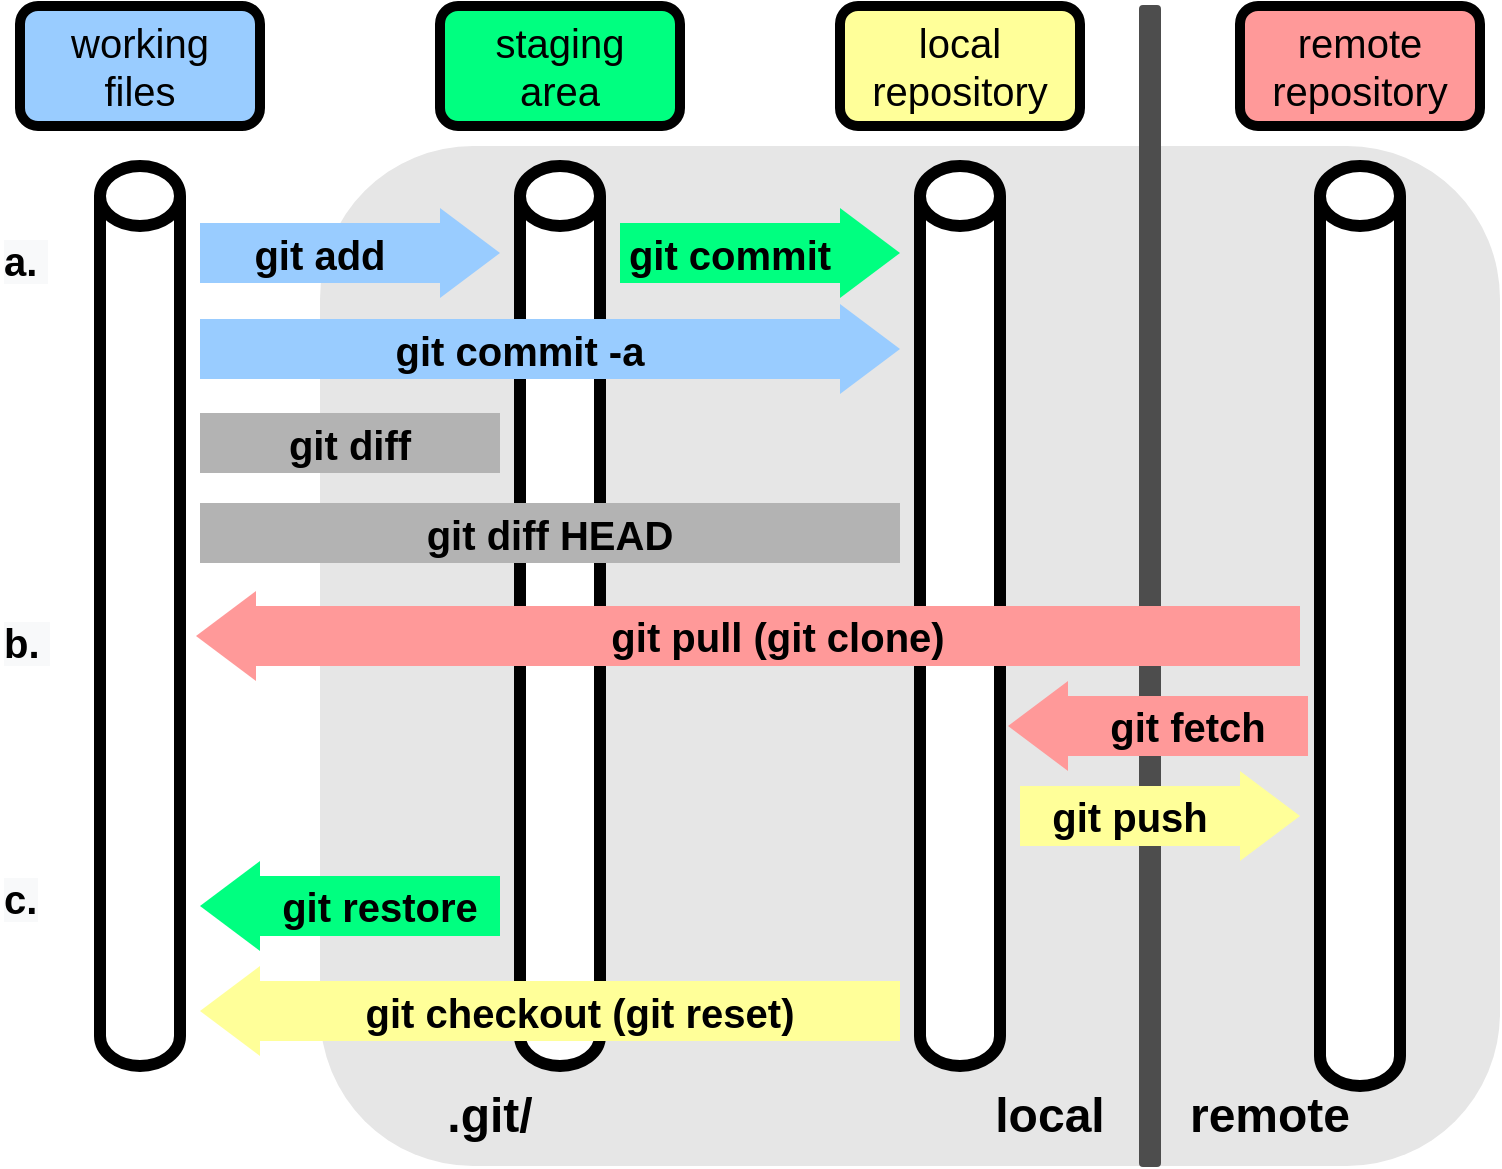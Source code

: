<mxfile version="13.9.9" type="device"><diagram id="C5RBs43oDa-KdzZeNtuy" name="Page-1"><mxGraphModel dx="1330" dy="2383" grid="1" gridSize="10" guides="1" tooltips="1" connect="1" arrows="1" fold="1" page="1" pageScale="1" pageWidth="1200" pageHeight="1600" math="0" shadow="0"><root><mxCell id="WIyWlLk6GJQsqaUBKTNV-0"/><mxCell id="WIyWlLk6GJQsqaUBKTNV-1" parent="WIyWlLk6GJQsqaUBKTNV-0"/><mxCell id="c2VlChyeRppm7i1hDqei-0" value="" style="rounded=1;whiteSpace=wrap;html=1;strokeColor=none;fillColor=#E6E6E6;" parent="WIyWlLk6GJQsqaUBKTNV-1" vertex="1"><mxGeometry x="320" y="70" width="590" height="510" as="geometry"/></mxCell><mxCell id="OGnfmqryNpcsbKa52VGe-9" value="" style="rounded=1;whiteSpace=wrap;html=1;fillColor=#4D4D4D;strokeColor=#4D4D4D;" vertex="1" parent="WIyWlLk6GJQsqaUBKTNV-1"><mxGeometry x="730" width="10" height="580" as="geometry"/></mxCell><mxCell id="c2VlChyeRppm7i1hDqei-1" value="&lt;b&gt;&lt;font style=&quot;font-size: 24px&quot;&gt;.git/&lt;/font&gt;&lt;/b&gt;" style="rounded=1;whiteSpace=wrap;html=1;strokeWidth=5;strokeColor=none;fillColor=none;" parent="WIyWlLk6GJQsqaUBKTNV-1" vertex="1"><mxGeometry x="370" y="535" width="70" height="40" as="geometry"/></mxCell><mxCell id="c2VlChyeRppm7i1hDqei-2" value="" style="group" parent="WIyWlLk6GJQsqaUBKTNV-1" vertex="1" connectable="0"><mxGeometry x="440" y="55" width="140" height="45" as="geometry"/></mxCell><mxCell id="c2VlChyeRppm7i1hDqei-3" value="" style="group" parent="c2VlChyeRppm7i1hDqei-2" vertex="1" connectable="0"><mxGeometry x="60" y="46" width="110" height="45" as="geometry"/></mxCell><mxCell id="c2VlChyeRppm7i1hDqei-4" value="&lt;b style=&quot;font-family: &amp;#34;helvetica&amp;#34; ; font-size: 20px&quot;&gt;git commit&lt;/b&gt;" style="rounded=0;whiteSpace=wrap;html=1;fillColor=#00FF80;strokeColor=none;" parent="c2VlChyeRppm7i1hDqei-3" vertex="1"><mxGeometry x="-30" y="7.5" width="110" height="30" as="geometry"/></mxCell><mxCell id="c2VlChyeRppm7i1hDqei-5" value="" style="triangle;whiteSpace=wrap;html=1;fillColor=#00FF80;strokeColor=none;" parent="c2VlChyeRppm7i1hDqei-3" vertex="1"><mxGeometry x="80" width="30" height="45" as="geometry"/></mxCell><mxCell id="c2VlChyeRppm7i1hDqei-6" value="&lt;span style=&quot;font-size: 20px&quot;&gt;staging&lt;br&gt;area&lt;/span&gt;" style="rounded=1;whiteSpace=wrap;html=1;strokeWidth=5;fillColor=#00FF80;" parent="WIyWlLk6GJQsqaUBKTNV-1" vertex="1"><mxGeometry x="380" width="120" height="60" as="geometry"/></mxCell><mxCell id="c2VlChyeRppm7i1hDqei-7" value="&lt;span style=&quot;font-size: 20px&quot;&gt;local repository&lt;/span&gt;" style="rounded=1;whiteSpace=wrap;html=1;strokeWidth=5;fillColor=#FFFF99;" parent="WIyWlLk6GJQsqaUBKTNV-1" vertex="1"><mxGeometry x="580" width="120" height="60" as="geometry"/></mxCell><mxCell id="c2VlChyeRppm7i1hDqei-8" value="&lt;span style=&quot;font-size: 20px&quot;&gt;remote repository&lt;/span&gt;" style="rounded=1;whiteSpace=wrap;html=1;strokeWidth=5;fillColor=#FF9999;" parent="WIyWlLk6GJQsqaUBKTNV-1" vertex="1"><mxGeometry x="780" width="120" height="60" as="geometry"/></mxCell><mxCell id="c2VlChyeRppm7i1hDqei-9" value="" style="shape=cylinder3;whiteSpace=wrap;html=1;boundedLbl=1;backgroundOutline=1;size=15;rounded=0;strokeWidth=6;" parent="WIyWlLk6GJQsqaUBKTNV-1" vertex="1"><mxGeometry x="820" y="80" width="40" height="460" as="geometry"/></mxCell><mxCell id="c2VlChyeRppm7i1hDqei-10" value="" style="shape=cylinder3;whiteSpace=wrap;html=1;boundedLbl=1;backgroundOutline=1;size=15;rounded=0;strokeWidth=6;" parent="WIyWlLk6GJQsqaUBKTNV-1" vertex="1"><mxGeometry x="620" y="80" width="40" height="450" as="geometry"/></mxCell><mxCell id="c2VlChyeRppm7i1hDqei-11" value="" style="shape=cylinder3;whiteSpace=wrap;html=1;boundedLbl=1;backgroundOutline=1;size=15;rounded=0;strokeWidth=6;" parent="WIyWlLk6GJQsqaUBKTNV-1" vertex="1"><mxGeometry x="420" y="80" width="40" height="450" as="geometry"/></mxCell><mxCell id="c2VlChyeRppm7i1hDqei-12" value="" style="group" parent="WIyWlLk6GJQsqaUBKTNV-1" vertex="1" connectable="0"><mxGeometry x="300" y="101" width="110" height="45" as="geometry"/></mxCell><mxCell id="c2VlChyeRppm7i1hDqei-13" value="&lt;b style=&quot;font-family: &amp;#34;helvetica&amp;#34; ; font-size: 20px&quot;&gt;git add&lt;/b&gt;" style="rounded=0;whiteSpace=wrap;html=1;fillColor=#99CCFF;strokeColor=none;" parent="c2VlChyeRppm7i1hDqei-12" vertex="1"><mxGeometry x="-40" y="7.5" width="120" height="30" as="geometry"/></mxCell><mxCell id="c2VlChyeRppm7i1hDqei-14" value="" style="triangle;whiteSpace=wrap;html=1;fillColor=#99CCFF;strokeColor=none;" parent="c2VlChyeRppm7i1hDqei-12" vertex="1"><mxGeometry x="80" width="30" height="45" as="geometry"/></mxCell><mxCell id="c2VlChyeRppm7i1hDqei-15" value="" style="group" parent="WIyWlLk6GJQsqaUBKTNV-1" vertex="1" connectable="0"><mxGeometry x="500" y="151" width="110" height="45" as="geometry"/></mxCell><mxCell id="c2VlChyeRppm7i1hDqei-16" value="" style="group" parent="c2VlChyeRppm7i1hDqei-15" vertex="1" connectable="0"><mxGeometry x="-240" width="350" height="45" as="geometry"/></mxCell><mxCell id="c2VlChyeRppm7i1hDqei-18" value="&lt;b style=&quot;font-family: &amp;#34;helvetica&amp;#34; ; font-size: 20px&quot;&gt;git commit -a&lt;/b&gt;" style="rounded=0;whiteSpace=wrap;html=1;fillColor=#99CCFF;strokeColor=none;" parent="c2VlChyeRppm7i1hDqei-16" vertex="1"><mxGeometry y="5.5" width="320" height="30" as="geometry"/></mxCell><mxCell id="c2VlChyeRppm7i1hDqei-19" value="&lt;span style=&quot;color: rgba(0 , 0 , 0 , 0) ; font-family: monospace ; font-size: 0px&quot;&gt;%3CmxGraphModel%3E%3Croot%3E%3CmxCell%20id%3D%220%22%2F%3E%3CmxCell%20id%3D%221%22%20parent%3D%220%22%2F%3E%3CmxCell%20id%3D%222%22%20value%3D%22%22%20style%3D%22group%22%20vertex%3D%221%22%20connectable%3D%220%22%20parent%3D%221%22%3E%3CmxGeometry%20x%3D%22500%22%20y%3D%22170%22%20width%3D%22110%22%20height%3D%2245%22%20as%3D%22geometry%22%2F%3E%3C%2FmxCell%3E%3CmxCell%20id%3D%223%22%20value%3D%22%22%20style%3D%22rounded%3D0%3BwhiteSpace%3Dwrap%3Bhtml%3D1%3BfillColor%3D%23dae8fc%3BstrokeColor%3Dnone%3B%22%20vertex%3D%221%22%20parent%3D%222%22%3E%3CmxGeometry%20x%3D%22-240%22%20y%3D%227.5%22%20width%3D%22320%22%20height%3D%2230%22%20as%3D%22geometry%22%2F%3E%3C%2FmxCell%3E%3CmxCell%20id%3D%224%22%20value%3D%22%22%20style%3D%22triangle%3BwhiteSpace%3Dwrap%3Bhtml%3D1%3BfillColor%3D%23dae8fc%3BstrokeColor%3Dnone%3B%22%20vertex%3D%221%22%20parent%3D%222%22%3E%3CmxGeometry%20x%3D%2280%22%20width%3D%2230%22%20height%3D%2245%22%20as%3D%22geometry%22%2F%3E%3C%2FmxCell%3E%3C%2Froot%3E%3C%2FmxGraphModel%3E&lt;/span&gt;" style="triangle;whiteSpace=wrap;html=1;fillColor=#99CCFF;strokeColor=none;" parent="c2VlChyeRppm7i1hDqei-16" vertex="1"><mxGeometry x="320" y="-2" width="30" height="45" as="geometry"/></mxCell><mxCell id="c2VlChyeRppm7i1hDqei-20" value="&lt;b style=&quot;font-family: &amp;#34;helvetica&amp;#34; ; font-size: 20px&quot;&gt;git diff&lt;/b&gt;" style="rounded=0;whiteSpace=wrap;html=1;fillColor=#B3B3B3;strokeColor=none;" parent="WIyWlLk6GJQsqaUBKTNV-1" vertex="1"><mxGeometry x="260" y="203.5" width="150" height="30" as="geometry"/></mxCell><mxCell id="c2VlChyeRppm7i1hDqei-21" value="" style="shape=cylinder3;whiteSpace=wrap;html=1;boundedLbl=1;backgroundOutline=1;size=15;rounded=0;strokeWidth=6;" parent="WIyWlLk6GJQsqaUBKTNV-1" vertex="1"><mxGeometry x="210" y="80" width="40" height="450" as="geometry"/></mxCell><mxCell id="c2VlChyeRppm7i1hDqei-22" value="&lt;font style=&quot;font-size: 20px&quot;&gt;working &lt;br&gt;files&lt;/font&gt;" style="rounded=1;whiteSpace=wrap;html=1;strokeWidth=5;fillColor=#99CCFF;" parent="WIyWlLk6GJQsqaUBKTNV-1" vertex="1"><mxGeometry x="170" width="120" height="60" as="geometry"/></mxCell><mxCell id="c2VlChyeRppm7i1hDqei-24" value="&lt;b style=&quot;font-family: &amp;#34;helvetica&amp;#34; ; font-size: 20px&quot;&gt;git diff HEAD&lt;/b&gt;" style="rounded=0;whiteSpace=wrap;html=1;fillColor=#B3B3B3;strokeColor=none;" parent="WIyWlLk6GJQsqaUBKTNV-1" vertex="1"><mxGeometry x="260" y="248.5" width="350" height="30" as="geometry"/></mxCell><mxCell id="c2VlChyeRppm7i1hDqei-26" style="edgeStyle=orthogonalEdgeStyle;rounded=0;orthogonalLoop=1;jettySize=auto;html=1;exitX=0.5;exitY=1;exitDx=0;exitDy=0;exitPerimeter=0;strokeColor=#D5E8D4;strokeWidth=2;" parent="WIyWlLk6GJQsqaUBKTNV-1" source="c2VlChyeRppm7i1hDqei-21" target="c2VlChyeRppm7i1hDqei-21" edge="1"><mxGeometry relative="1" as="geometry"/></mxCell><mxCell id="EB-zF-l_XZ56bX5jG0nV-0" value="&lt;b style=&quot;color: rgb(0 , 0 , 0) ; font-style: normal ; letter-spacing: normal ; text-align: center ; text-indent: 0px ; text-transform: none ; word-spacing: 0px ; background-color: rgb(248 , 249 , 250) ; font-family: &amp;#34;helvetica&amp;#34; ; font-size: 20px&quot;&gt;a.&amp;nbsp;&lt;br&gt;&lt;/b&gt;" style="text;whiteSpace=wrap;html=1;" parent="WIyWlLk6GJQsqaUBKTNV-1" vertex="1"><mxGeometry x="160" y="108.5" width="20" height="30" as="geometry"/></mxCell><mxCell id="EB-zF-l_XZ56bX5jG0nV-2" value="&lt;b style=&quot;color: rgb(0 , 0 , 0) ; font-style: normal ; letter-spacing: normal ; text-align: center ; text-indent: 0px ; text-transform: none ; word-spacing: 0px ; background-color: rgb(248 , 249 , 250) ; font-family: &amp;#34;helvetica&amp;#34; ; font-size: 20px&quot;&gt;b.&amp;nbsp;&lt;br&gt;&lt;/b&gt;" style="text;whiteSpace=wrap;html=1;" parent="WIyWlLk6GJQsqaUBKTNV-1" vertex="1"><mxGeometry x="160" y="300" width="20" height="30" as="geometry"/></mxCell><mxCell id="EB-zF-l_XZ56bX5jG0nV-3" value="&lt;b style=&quot;color: rgb(0 , 0 , 0) ; font-style: normal ; letter-spacing: normal ; text-align: center ; text-indent: 0px ; text-transform: none ; word-spacing: 0px ; background-color: rgb(248 , 249 , 250) ; font-family: &amp;#34;helvetica&amp;#34; ; font-size: 20px&quot;&gt;c.&lt;br&gt;&lt;/b&gt;" style="text;whiteSpace=wrap;html=1;" parent="WIyWlLk6GJQsqaUBKTNV-1" vertex="1"><mxGeometry x="160" y="427.5" width="20" height="30" as="geometry"/></mxCell><mxCell id="OGnfmqryNpcsbKa52VGe-0" value="&lt;b style=&quot;font-family: &amp;#34;helvetica&amp;#34; ; font-size: 20px&quot;&gt;git pull (git clone)&lt;/b&gt;" style="rounded=0;whiteSpace=wrap;html=1;fillColor=#FF9999;strokeColor=none;" vertex="1" parent="WIyWlLk6GJQsqaUBKTNV-1"><mxGeometry x="288" y="300" width="522" height="30" as="geometry"/></mxCell><mxCell id="OGnfmqryNpcsbKa52VGe-1" value="&lt;span style=&quot;color: rgba(0 , 0 , 0 , 0) ; font-family: monospace ; font-size: 0px&quot;&gt;%3CmxGraphModel%3E%3Croot%3E%3CmxCell%20id%3D%220%22%2F%3E%3CmxCell%20id%3D%221%22%20parent%3D%220%22%2F%3E%3CmxCell%20id%3D%222%22%20value%3D%22%22%20style%3D%22group%22%20vertex%3D%221%22%20connectable%3D%220%22%20parent%3D%221%22%3E%3CmxGeometry%20x%3D%22500%22%20y%3D%22170%22%20width%3D%22110%22%20height%3D%2245%22%20as%3D%22geometry%22%2F%3E%3C%2FmxCell%3E%3CmxCell%20id%3D%223%22%20value%3D%22%22%20style%3D%22rounded%3D0%3BwhiteSpace%3Dwrap%3Bhtml%3D1%3BfillColor%3D%23dae8fc%3BstrokeColor%3Dnone%3B%22%20vertex%3D%221%22%20parent%3D%222%22%3E%3CmxGeometry%20x%3D%22-240%22%20y%3D%227.5%22%20width%3D%22320%22%20height%3D%2230%22%20as%3D%22geometry%22%2F%3E%3C%2FmxCell%3E%3CmxCell%20id%3D%224%22%20value%3D%22%22%20style%3D%22triangle%3BwhiteSpace%3Dwrap%3Bhtml%3D1%3BfillColor%3D%23dae8fc%3BstrokeColor%3Dnone%3B%22%20vertex%3D%221%22%20parent%3D%222%22%3E%3CmxGeometry%20x%3D%2280%22%20width%3D%2230%22%20height%3D%2245%22%20as%3D%22geometry%22%2F%3E%3C%2FmxCell%3E%3C%2Froot%3E%3C%2FmxGraphModel%3E&lt;/span&gt;" style="triangle;whiteSpace=wrap;html=1;fillColor=#FF9999;direction=west;strokeColor=none;" vertex="1" parent="WIyWlLk6GJQsqaUBKTNV-1"><mxGeometry x="258" y="292.5" width="30" height="45" as="geometry"/></mxCell><mxCell id="OGnfmqryNpcsbKa52VGe-2" value="&lt;b style=&quot;font-family: &amp;#34;helvetica&amp;#34; ; font-size: 20px&quot;&gt;git fetch&lt;/b&gt;" style="rounded=0;whiteSpace=wrap;html=1;fillColor=#FF9999;strokeColor=none;" vertex="1" parent="WIyWlLk6GJQsqaUBKTNV-1"><mxGeometry x="694" y="345" width="120" height="30" as="geometry"/></mxCell><mxCell id="OGnfmqryNpcsbKa52VGe-3" value="&lt;span style=&quot;color: rgba(0 , 0 , 0 , 0) ; font-family: monospace ; font-size: 0px&quot;&gt;%3CmxGraphModel%3E%3Croot%3E%3CmxCell%20id%3D%220%22%2F%3E%3CmxCell%20id%3D%221%22%20parent%3D%220%22%2F%3E%3CmxCell%20id%3D%222%22%20value%3D%22%22%20style%3D%22group%22%20vertex%3D%221%22%20connectable%3D%220%22%20parent%3D%221%22%3E%3CmxGeometry%20x%3D%22500%22%20y%3D%22170%22%20width%3D%22110%22%20height%3D%2245%22%20as%3D%22geometry%22%2F%3E%3C%2FmxCell%3E%3CmxCell%20id%3D%223%22%20value%3D%22%22%20style%3D%22rounded%3D0%3BwhiteSpace%3Dwrap%3Bhtml%3D1%3BfillColor%3D%23dae8fc%3BstrokeColor%3Dnone%3B%22%20vertex%3D%221%22%20parent%3D%222%22%3E%3CmxGeometry%20x%3D%22-240%22%20y%3D%227.5%22%20width%3D%22320%22%20height%3D%2230%22%20as%3D%22geometry%22%2F%3E%3C%2FmxCell%3E%3CmxCell%20id%3D%224%22%20value%3D%22%22%20style%3D%22triangle%3BwhiteSpace%3Dwrap%3Bhtml%3D1%3BfillColor%3D%23dae8fc%3BstrokeColor%3Dnone%3B%22%20vertex%3D%221%22%20parent%3D%222%22%3E%3CmxGeometry%20x%3D%2280%22%20width%3D%2230%22%20height%3D%2245%22%20as%3D%22geometry%22%2F%3E%3C%2FmxCell%3E%3C%2Froot%3E%3C%2FmxGraphModel%3E&lt;/span&gt;" style="triangle;whiteSpace=wrap;html=1;fillColor=#FF9999;direction=west;strokeColor=none;" vertex="1" parent="WIyWlLk6GJQsqaUBKTNV-1"><mxGeometry x="664" y="337.5" width="30" height="45" as="geometry"/></mxCell><mxCell id="OGnfmqryNpcsbKa52VGe-4" value="&lt;b style=&quot;font-family: &amp;#34;helvetica&amp;#34; ; font-size: 20px&quot;&gt;git push&lt;/b&gt;" style="rounded=0;whiteSpace=wrap;html=1;fillColor=#FFFF99;strokeColor=none;" vertex="1" parent="WIyWlLk6GJQsqaUBKTNV-1"><mxGeometry x="670" y="390" width="110" height="30" as="geometry"/></mxCell><mxCell id="OGnfmqryNpcsbKa52VGe-5" value="" style="triangle;whiteSpace=wrap;html=1;fillColor=#FFFF99;strokeColor=none;" vertex="1" parent="WIyWlLk6GJQsqaUBKTNV-1"><mxGeometry x="780" y="382.5" width="30" height="45" as="geometry"/></mxCell><mxCell id="OGnfmqryNpcsbKa52VGe-10" value="&lt;b style=&quot;font-family: &amp;#34;helvetica&amp;#34; ; font-size: 20px&quot;&gt;git restore&lt;/b&gt;" style="rounded=0;whiteSpace=wrap;html=1;fillColor=#00FF80;strokeColor=none;" vertex="1" parent="WIyWlLk6GJQsqaUBKTNV-1"><mxGeometry x="290" y="435" width="120" height="30" as="geometry"/></mxCell><mxCell id="OGnfmqryNpcsbKa52VGe-11" value="&lt;span style=&quot;color: rgba(0 , 0 , 0 , 0) ; font-family: monospace ; font-size: 0px&quot;&gt;%3CmxGraphModel%3E%3Croot%3E%3CmxCell%20id%3D%220%22%2F%3E%3CmxCell%20id%3D%221%22%20parent%3D%220%22%2F%3E%3CmxCell%20id%3D%222%22%20value%3D%22%22%20style%3D%22group%22%20vertex%3D%221%22%20connectable%3D%220%22%20parent%3D%221%22%3E%3CmxGeometry%20x%3D%22500%22%20y%3D%22170%22%20width%3D%22110%22%20height%3D%2245%22%20as%3D%22geometry%22%2F%3E%3C%2FmxCell%3E%3CmxCell%20id%3D%223%22%20value%3D%22%22%20style%3D%22rounded%3D0%3BwhiteSpace%3Dwrap%3Bhtml%3D1%3BfillColor%3D%23dae8fc%3BstrokeColor%3Dnone%3B%22%20vertex%3D%221%22%20parent%3D%222%22%3E%3CmxGeometry%20x%3D%22-240%22%20y%3D%227.5%22%20width%3D%22320%22%20height%3D%2230%22%20as%3D%22geometry%22%2F%3E%3C%2FmxCell%3E%3CmxCell%20id%3D%224%22%20value%3D%22%22%20style%3D%22triangle%3BwhiteSpace%3Dwrap%3Bhtml%3D1%3BfillColor%3D%23dae8fc%3BstrokeColor%3Dnone%3B%22%20vertex%3D%221%22%20parent%3D%222%22%3E%3CmxGeometry%20x%3D%2280%22%20width%3D%2230%22%20height%3D%2245%22%20as%3D%22geometry%22%2F%3E%3C%2FmxCell%3E%3C%2Froot%3E%3C%2FmxGraphModel%3E&lt;/span&gt;" style="triangle;whiteSpace=wrap;html=1;fillColor=#00FF80;direction=west;strokeColor=none;" vertex="1" parent="WIyWlLk6GJQsqaUBKTNV-1"><mxGeometry x="260" y="427.5" width="30" height="45" as="geometry"/></mxCell><mxCell id="OGnfmqryNpcsbKa52VGe-17" value="&lt;b style=&quot;font-family: &amp;#34;helvetica&amp;#34; ; font-size: 20px&quot;&gt;git checkout (git reset)&lt;/b&gt;" style="rounded=0;whiteSpace=wrap;html=1;fillColor=#FFFF99;strokeColor=none;" vertex="1" parent="WIyWlLk6GJQsqaUBKTNV-1"><mxGeometry x="290" y="487.5" width="320" height="30" as="geometry"/></mxCell><mxCell id="OGnfmqryNpcsbKa52VGe-18" value="&lt;span style=&quot;color: rgba(0 , 0 , 0 , 0) ; font-family: monospace ; font-size: 0px&quot;&gt;%3CmxGraphModel%3E%3Croot%3E%3CmxCell%20id%3D%220%22%2F%3E%3CmxCell%20id%3D%221%22%20parent%3D%220%22%2F%3E%3CmxCell%20id%3D%222%22%20value%3D%22%22%20style%3D%22group%22%20vertex%3D%221%22%20connectable%3D%220%22%20parent%3D%221%22%3E%3CmxGeometry%20x%3D%22500%22%20y%3D%22170%22%20width%3D%22110%22%20height%3D%2245%22%20as%3D%22geometry%22%2F%3E%3C%2FmxCell%3E%3CmxCell%20id%3D%223%22%20value%3D%22%22%20style%3D%22rounded%3D0%3BwhiteSpace%3Dwrap%3Bhtml%3D1%3BfillColor%3D%23dae8fc%3BstrokeColor%3Dnone%3B%22%20vertex%3D%221%22%20parent%3D%222%22%3E%3CmxGeometry%20x%3D%22-240%22%20y%3D%227.5%22%20width%3D%22320%22%20height%3D%2230%22%20as%3D%22geometry%22%2F%3E%3C%2FmxCell%3E%3CmxCell%20id%3D%224%22%20value%3D%22%22%20style%3D%22triangle%3BwhiteSpace%3Dwrap%3Bhtml%3D1%3BfillColor%3D%23dae8fc%3BstrokeColor%3Dnone%3B%22%20vertex%3D%221%22%20parent%3D%222%22%3E%3CmxGeometry%20x%3D%2280%22%20width%3D%2230%22%20height%3D%2245%22%20as%3D%22geometry%22%2F%3E%3C%2FmxCell%3E%3C%2Froot%3E%3C%2FmxGraphModel%3E&lt;/span&gt;" style="triangle;whiteSpace=wrap;html=1;fillColor=#FFFF99;direction=west;strokeColor=none;" vertex="1" parent="WIyWlLk6GJQsqaUBKTNV-1"><mxGeometry x="260" y="480" width="30" height="45" as="geometry"/></mxCell><mxCell id="OGnfmqryNpcsbKa52VGe-19" value="&lt;b&gt;&lt;font style=&quot;font-size: 24px&quot;&gt;local&lt;/font&gt;&lt;/b&gt;" style="rounded=1;whiteSpace=wrap;html=1;strokeWidth=5;strokeColor=none;fillColor=none;" vertex="1" parent="WIyWlLk6GJQsqaUBKTNV-1"><mxGeometry x="650" y="535" width="70" height="40" as="geometry"/></mxCell><mxCell id="OGnfmqryNpcsbKa52VGe-20" value="&lt;b&gt;&lt;font style=&quot;font-size: 24px&quot;&gt;remote&lt;/font&gt;&lt;/b&gt;" style="rounded=1;whiteSpace=wrap;html=1;strokeWidth=5;strokeColor=none;fillColor=none;" vertex="1" parent="WIyWlLk6GJQsqaUBKTNV-1"><mxGeometry x="760" y="530" width="70" height="50" as="geometry"/></mxCell></root></mxGraphModel></diagram></mxfile>